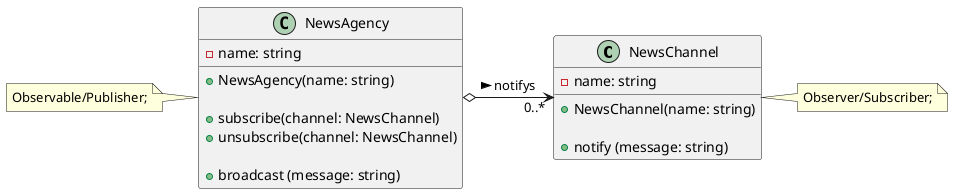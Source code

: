 @startuml Observer-Part-1

    class NewsChannel{

        -name: string

        + NewsChannel(name: string)

        + notify (message: string)

    }

    class NewsAgency{

            -name: string

            + NewsAgency(name: string)

            + subscribe(channel: NewsChannel)
            + unsubscribe(channel: NewsChannel)

            + broadcast (message: string)

        }

    note left of NewsAgency: Observable/Publisher;
    note right of NewsChannel: Observer/Subscriber;

    NewsAgency o-right-> "0..*" NewsChannel : notifys >

@enduml